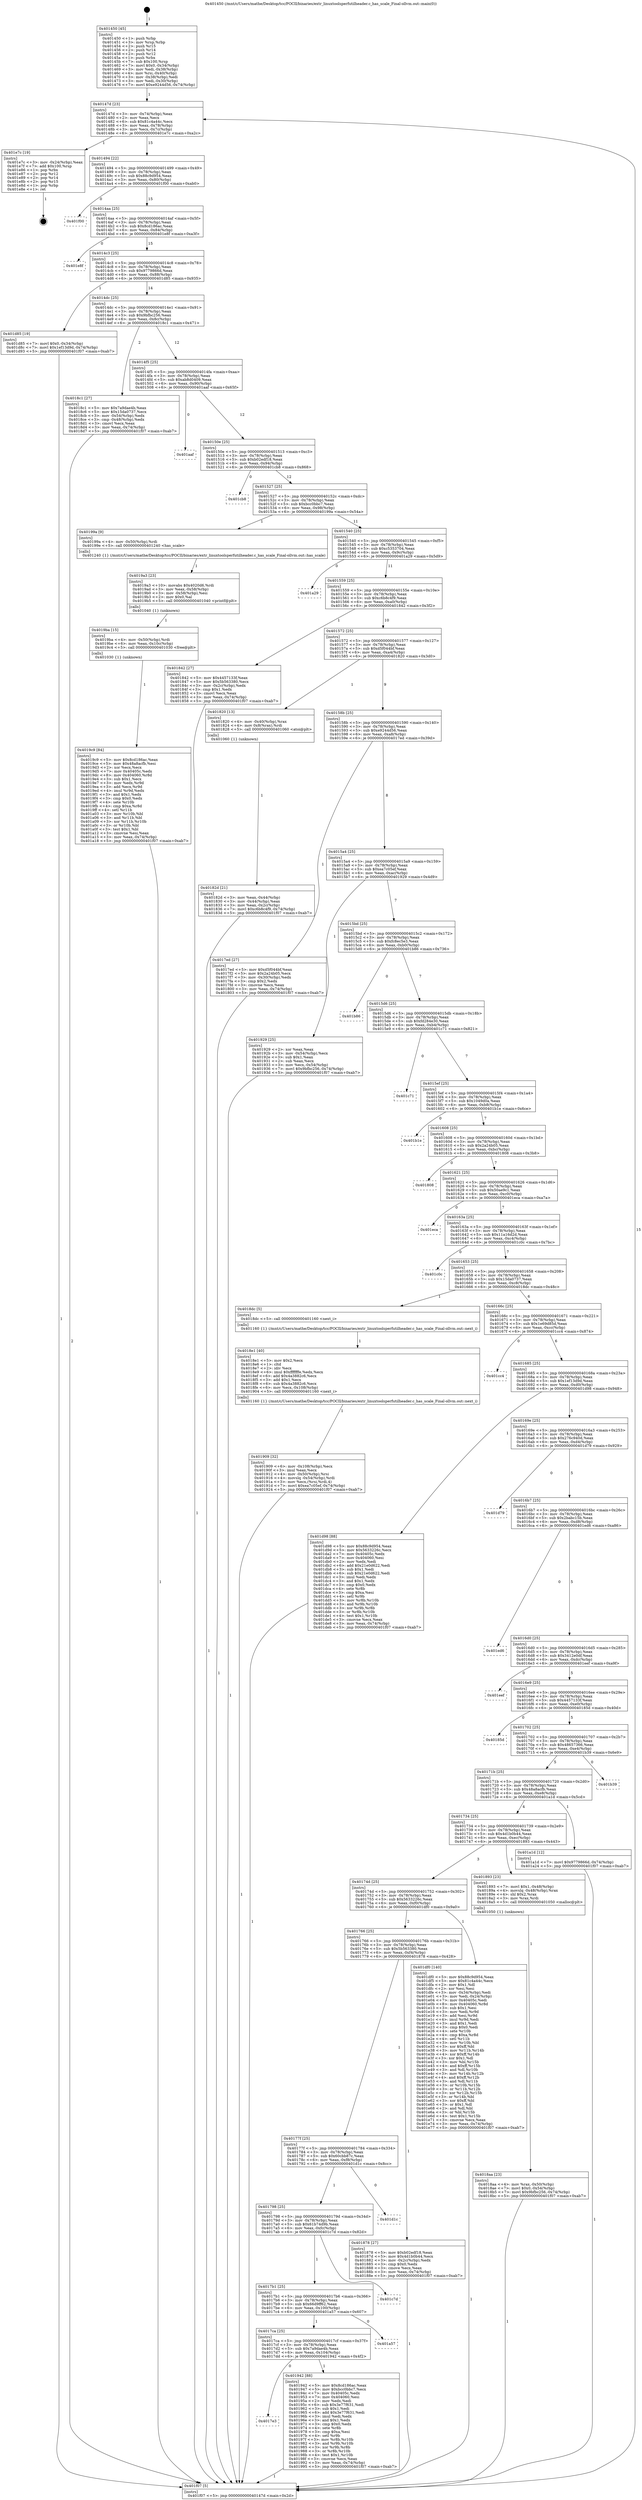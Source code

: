 digraph "0x401450" {
  label = "0x401450 (/mnt/c/Users/mathe/Desktop/tcc/POCII/binaries/extr_linuxtoolsperfutilheader.c_has_scale_Final-ollvm.out::main(0))"
  labelloc = "t"
  node[shape=record]

  Entry [label="",width=0.3,height=0.3,shape=circle,fillcolor=black,style=filled]
  "0x40147d" [label="{
     0x40147d [23]\l
     | [instrs]\l
     &nbsp;&nbsp;0x40147d \<+3\>: mov -0x74(%rbp),%eax\l
     &nbsp;&nbsp;0x401480 \<+2\>: mov %eax,%ecx\l
     &nbsp;&nbsp;0x401482 \<+6\>: sub $0x81c4a44c,%ecx\l
     &nbsp;&nbsp;0x401488 \<+3\>: mov %eax,-0x78(%rbp)\l
     &nbsp;&nbsp;0x40148b \<+3\>: mov %ecx,-0x7c(%rbp)\l
     &nbsp;&nbsp;0x40148e \<+6\>: je 0000000000401e7c \<main+0xa2c\>\l
  }"]
  "0x401e7c" [label="{
     0x401e7c [19]\l
     | [instrs]\l
     &nbsp;&nbsp;0x401e7c \<+3\>: mov -0x24(%rbp),%eax\l
     &nbsp;&nbsp;0x401e7f \<+7\>: add $0x100,%rsp\l
     &nbsp;&nbsp;0x401e86 \<+1\>: pop %rbx\l
     &nbsp;&nbsp;0x401e87 \<+2\>: pop %r12\l
     &nbsp;&nbsp;0x401e89 \<+2\>: pop %r14\l
     &nbsp;&nbsp;0x401e8b \<+2\>: pop %r15\l
     &nbsp;&nbsp;0x401e8d \<+1\>: pop %rbp\l
     &nbsp;&nbsp;0x401e8e \<+1\>: ret\l
  }"]
  "0x401494" [label="{
     0x401494 [22]\l
     | [instrs]\l
     &nbsp;&nbsp;0x401494 \<+5\>: jmp 0000000000401499 \<main+0x49\>\l
     &nbsp;&nbsp;0x401499 \<+3\>: mov -0x78(%rbp),%eax\l
     &nbsp;&nbsp;0x40149c \<+5\>: sub $0x88c9d954,%eax\l
     &nbsp;&nbsp;0x4014a1 \<+3\>: mov %eax,-0x80(%rbp)\l
     &nbsp;&nbsp;0x4014a4 \<+6\>: je 0000000000401f00 \<main+0xab0\>\l
  }"]
  Exit [label="",width=0.3,height=0.3,shape=circle,fillcolor=black,style=filled,peripheries=2]
  "0x401f00" [label="{
     0x401f00\l
  }", style=dashed]
  "0x4014aa" [label="{
     0x4014aa [25]\l
     | [instrs]\l
     &nbsp;&nbsp;0x4014aa \<+5\>: jmp 00000000004014af \<main+0x5f\>\l
     &nbsp;&nbsp;0x4014af \<+3\>: mov -0x78(%rbp),%eax\l
     &nbsp;&nbsp;0x4014b2 \<+5\>: sub $0x8cd186ac,%eax\l
     &nbsp;&nbsp;0x4014b7 \<+6\>: mov %eax,-0x84(%rbp)\l
     &nbsp;&nbsp;0x4014bd \<+6\>: je 0000000000401e8f \<main+0xa3f\>\l
  }"]
  "0x4019c9" [label="{
     0x4019c9 [84]\l
     | [instrs]\l
     &nbsp;&nbsp;0x4019c9 \<+5\>: mov $0x8cd186ac,%eax\l
     &nbsp;&nbsp;0x4019ce \<+5\>: mov $0x48a8acfb,%esi\l
     &nbsp;&nbsp;0x4019d3 \<+2\>: xor %ecx,%ecx\l
     &nbsp;&nbsp;0x4019d5 \<+7\>: mov 0x40405c,%edx\l
     &nbsp;&nbsp;0x4019dc \<+8\>: mov 0x404060,%r8d\l
     &nbsp;&nbsp;0x4019e4 \<+3\>: sub $0x1,%ecx\l
     &nbsp;&nbsp;0x4019e7 \<+3\>: mov %edx,%r9d\l
     &nbsp;&nbsp;0x4019ea \<+3\>: add %ecx,%r9d\l
     &nbsp;&nbsp;0x4019ed \<+4\>: imul %r9d,%edx\l
     &nbsp;&nbsp;0x4019f1 \<+3\>: and $0x1,%edx\l
     &nbsp;&nbsp;0x4019f4 \<+3\>: cmp $0x0,%edx\l
     &nbsp;&nbsp;0x4019f7 \<+4\>: sete %r10b\l
     &nbsp;&nbsp;0x4019fb \<+4\>: cmp $0xa,%r8d\l
     &nbsp;&nbsp;0x4019ff \<+4\>: setl %r11b\l
     &nbsp;&nbsp;0x401a03 \<+3\>: mov %r10b,%bl\l
     &nbsp;&nbsp;0x401a06 \<+3\>: and %r11b,%bl\l
     &nbsp;&nbsp;0x401a09 \<+3\>: xor %r11b,%r10b\l
     &nbsp;&nbsp;0x401a0c \<+3\>: or %r10b,%bl\l
     &nbsp;&nbsp;0x401a0f \<+3\>: test $0x1,%bl\l
     &nbsp;&nbsp;0x401a12 \<+3\>: cmovne %esi,%eax\l
     &nbsp;&nbsp;0x401a15 \<+3\>: mov %eax,-0x74(%rbp)\l
     &nbsp;&nbsp;0x401a18 \<+5\>: jmp 0000000000401f07 \<main+0xab7\>\l
  }"]
  "0x401e8f" [label="{
     0x401e8f\l
  }", style=dashed]
  "0x4014c3" [label="{
     0x4014c3 [25]\l
     | [instrs]\l
     &nbsp;&nbsp;0x4014c3 \<+5\>: jmp 00000000004014c8 \<main+0x78\>\l
     &nbsp;&nbsp;0x4014c8 \<+3\>: mov -0x78(%rbp),%eax\l
     &nbsp;&nbsp;0x4014cb \<+5\>: sub $0x9779866d,%eax\l
     &nbsp;&nbsp;0x4014d0 \<+6\>: mov %eax,-0x88(%rbp)\l
     &nbsp;&nbsp;0x4014d6 \<+6\>: je 0000000000401d85 \<main+0x935\>\l
  }"]
  "0x4019ba" [label="{
     0x4019ba [15]\l
     | [instrs]\l
     &nbsp;&nbsp;0x4019ba \<+4\>: mov -0x50(%rbp),%rdi\l
     &nbsp;&nbsp;0x4019be \<+6\>: mov %eax,-0x10c(%rbp)\l
     &nbsp;&nbsp;0x4019c4 \<+5\>: call 0000000000401030 \<free@plt\>\l
     | [calls]\l
     &nbsp;&nbsp;0x401030 \{1\} (unknown)\l
  }"]
  "0x401d85" [label="{
     0x401d85 [19]\l
     | [instrs]\l
     &nbsp;&nbsp;0x401d85 \<+7\>: movl $0x0,-0x34(%rbp)\l
     &nbsp;&nbsp;0x401d8c \<+7\>: movl $0x1ef13d9d,-0x74(%rbp)\l
     &nbsp;&nbsp;0x401d93 \<+5\>: jmp 0000000000401f07 \<main+0xab7\>\l
  }"]
  "0x4014dc" [label="{
     0x4014dc [25]\l
     | [instrs]\l
     &nbsp;&nbsp;0x4014dc \<+5\>: jmp 00000000004014e1 \<main+0x91\>\l
     &nbsp;&nbsp;0x4014e1 \<+3\>: mov -0x78(%rbp),%eax\l
     &nbsp;&nbsp;0x4014e4 \<+5\>: sub $0x9bfbc256,%eax\l
     &nbsp;&nbsp;0x4014e9 \<+6\>: mov %eax,-0x8c(%rbp)\l
     &nbsp;&nbsp;0x4014ef \<+6\>: je 00000000004018c1 \<main+0x471\>\l
  }"]
  "0x4019a3" [label="{
     0x4019a3 [23]\l
     | [instrs]\l
     &nbsp;&nbsp;0x4019a3 \<+10\>: movabs $0x4020d6,%rdi\l
     &nbsp;&nbsp;0x4019ad \<+3\>: mov %eax,-0x58(%rbp)\l
     &nbsp;&nbsp;0x4019b0 \<+3\>: mov -0x58(%rbp),%esi\l
     &nbsp;&nbsp;0x4019b3 \<+2\>: mov $0x0,%al\l
     &nbsp;&nbsp;0x4019b5 \<+5\>: call 0000000000401040 \<printf@plt\>\l
     | [calls]\l
     &nbsp;&nbsp;0x401040 \{1\} (unknown)\l
  }"]
  "0x4018c1" [label="{
     0x4018c1 [27]\l
     | [instrs]\l
     &nbsp;&nbsp;0x4018c1 \<+5\>: mov $0x7a9dae4b,%eax\l
     &nbsp;&nbsp;0x4018c6 \<+5\>: mov $0x15da0737,%ecx\l
     &nbsp;&nbsp;0x4018cb \<+3\>: mov -0x54(%rbp),%edx\l
     &nbsp;&nbsp;0x4018ce \<+3\>: cmp -0x48(%rbp),%edx\l
     &nbsp;&nbsp;0x4018d1 \<+3\>: cmovl %ecx,%eax\l
     &nbsp;&nbsp;0x4018d4 \<+3\>: mov %eax,-0x74(%rbp)\l
     &nbsp;&nbsp;0x4018d7 \<+5\>: jmp 0000000000401f07 \<main+0xab7\>\l
  }"]
  "0x4014f5" [label="{
     0x4014f5 [25]\l
     | [instrs]\l
     &nbsp;&nbsp;0x4014f5 \<+5\>: jmp 00000000004014fa \<main+0xaa\>\l
     &nbsp;&nbsp;0x4014fa \<+3\>: mov -0x78(%rbp),%eax\l
     &nbsp;&nbsp;0x4014fd \<+5\>: sub $0xab8d0409,%eax\l
     &nbsp;&nbsp;0x401502 \<+6\>: mov %eax,-0x90(%rbp)\l
     &nbsp;&nbsp;0x401508 \<+6\>: je 0000000000401aaf \<main+0x65f\>\l
  }"]
  "0x4017e3" [label="{
     0x4017e3\l
  }", style=dashed]
  "0x401aaf" [label="{
     0x401aaf\l
  }", style=dashed]
  "0x40150e" [label="{
     0x40150e [25]\l
     | [instrs]\l
     &nbsp;&nbsp;0x40150e \<+5\>: jmp 0000000000401513 \<main+0xc3\>\l
     &nbsp;&nbsp;0x401513 \<+3\>: mov -0x78(%rbp),%eax\l
     &nbsp;&nbsp;0x401516 \<+5\>: sub $0xb02edf18,%eax\l
     &nbsp;&nbsp;0x40151b \<+6\>: mov %eax,-0x94(%rbp)\l
     &nbsp;&nbsp;0x401521 \<+6\>: je 0000000000401cb8 \<main+0x868\>\l
  }"]
  "0x401942" [label="{
     0x401942 [88]\l
     | [instrs]\l
     &nbsp;&nbsp;0x401942 \<+5\>: mov $0x8cd186ac,%eax\l
     &nbsp;&nbsp;0x401947 \<+5\>: mov $0xbcc0bbc7,%ecx\l
     &nbsp;&nbsp;0x40194c \<+7\>: mov 0x40405c,%edx\l
     &nbsp;&nbsp;0x401953 \<+7\>: mov 0x404060,%esi\l
     &nbsp;&nbsp;0x40195a \<+2\>: mov %edx,%edi\l
     &nbsp;&nbsp;0x40195c \<+6\>: sub $0x3e77f631,%edi\l
     &nbsp;&nbsp;0x401962 \<+3\>: sub $0x1,%edi\l
     &nbsp;&nbsp;0x401965 \<+6\>: add $0x3e77f631,%edi\l
     &nbsp;&nbsp;0x40196b \<+3\>: imul %edi,%edx\l
     &nbsp;&nbsp;0x40196e \<+3\>: and $0x1,%edx\l
     &nbsp;&nbsp;0x401971 \<+3\>: cmp $0x0,%edx\l
     &nbsp;&nbsp;0x401974 \<+4\>: sete %r8b\l
     &nbsp;&nbsp;0x401978 \<+3\>: cmp $0xa,%esi\l
     &nbsp;&nbsp;0x40197b \<+4\>: setl %r9b\l
     &nbsp;&nbsp;0x40197f \<+3\>: mov %r8b,%r10b\l
     &nbsp;&nbsp;0x401982 \<+3\>: and %r9b,%r10b\l
     &nbsp;&nbsp;0x401985 \<+3\>: xor %r9b,%r8b\l
     &nbsp;&nbsp;0x401988 \<+3\>: or %r8b,%r10b\l
     &nbsp;&nbsp;0x40198b \<+4\>: test $0x1,%r10b\l
     &nbsp;&nbsp;0x40198f \<+3\>: cmovne %ecx,%eax\l
     &nbsp;&nbsp;0x401992 \<+3\>: mov %eax,-0x74(%rbp)\l
     &nbsp;&nbsp;0x401995 \<+5\>: jmp 0000000000401f07 \<main+0xab7\>\l
  }"]
  "0x401cb8" [label="{
     0x401cb8\l
  }", style=dashed]
  "0x401527" [label="{
     0x401527 [25]\l
     | [instrs]\l
     &nbsp;&nbsp;0x401527 \<+5\>: jmp 000000000040152c \<main+0xdc\>\l
     &nbsp;&nbsp;0x40152c \<+3\>: mov -0x78(%rbp),%eax\l
     &nbsp;&nbsp;0x40152f \<+5\>: sub $0xbcc0bbc7,%eax\l
     &nbsp;&nbsp;0x401534 \<+6\>: mov %eax,-0x98(%rbp)\l
     &nbsp;&nbsp;0x40153a \<+6\>: je 000000000040199a \<main+0x54a\>\l
  }"]
  "0x4017ca" [label="{
     0x4017ca [25]\l
     | [instrs]\l
     &nbsp;&nbsp;0x4017ca \<+5\>: jmp 00000000004017cf \<main+0x37f\>\l
     &nbsp;&nbsp;0x4017cf \<+3\>: mov -0x78(%rbp),%eax\l
     &nbsp;&nbsp;0x4017d2 \<+5\>: sub $0x7a9dae4b,%eax\l
     &nbsp;&nbsp;0x4017d7 \<+6\>: mov %eax,-0x104(%rbp)\l
     &nbsp;&nbsp;0x4017dd \<+6\>: je 0000000000401942 \<main+0x4f2\>\l
  }"]
  "0x40199a" [label="{
     0x40199a [9]\l
     | [instrs]\l
     &nbsp;&nbsp;0x40199a \<+4\>: mov -0x50(%rbp),%rdi\l
     &nbsp;&nbsp;0x40199e \<+5\>: call 0000000000401240 \<has_scale\>\l
     | [calls]\l
     &nbsp;&nbsp;0x401240 \{1\} (/mnt/c/Users/mathe/Desktop/tcc/POCII/binaries/extr_linuxtoolsperfutilheader.c_has_scale_Final-ollvm.out::has_scale)\l
  }"]
  "0x401540" [label="{
     0x401540 [25]\l
     | [instrs]\l
     &nbsp;&nbsp;0x401540 \<+5\>: jmp 0000000000401545 \<main+0xf5\>\l
     &nbsp;&nbsp;0x401545 \<+3\>: mov -0x78(%rbp),%eax\l
     &nbsp;&nbsp;0x401548 \<+5\>: sub $0xc5353704,%eax\l
     &nbsp;&nbsp;0x40154d \<+6\>: mov %eax,-0x9c(%rbp)\l
     &nbsp;&nbsp;0x401553 \<+6\>: je 0000000000401a29 \<main+0x5d9\>\l
  }"]
  "0x401a57" [label="{
     0x401a57\l
  }", style=dashed]
  "0x401a29" [label="{
     0x401a29\l
  }", style=dashed]
  "0x401559" [label="{
     0x401559 [25]\l
     | [instrs]\l
     &nbsp;&nbsp;0x401559 \<+5\>: jmp 000000000040155e \<main+0x10e\>\l
     &nbsp;&nbsp;0x40155e \<+3\>: mov -0x78(%rbp),%eax\l
     &nbsp;&nbsp;0x401561 \<+5\>: sub $0xc6b8c4f9,%eax\l
     &nbsp;&nbsp;0x401566 \<+6\>: mov %eax,-0xa0(%rbp)\l
     &nbsp;&nbsp;0x40156c \<+6\>: je 0000000000401842 \<main+0x3f2\>\l
  }"]
  "0x4017b1" [label="{
     0x4017b1 [25]\l
     | [instrs]\l
     &nbsp;&nbsp;0x4017b1 \<+5\>: jmp 00000000004017b6 \<main+0x366\>\l
     &nbsp;&nbsp;0x4017b6 \<+3\>: mov -0x78(%rbp),%eax\l
     &nbsp;&nbsp;0x4017b9 \<+5\>: sub $0x66d9ff62,%eax\l
     &nbsp;&nbsp;0x4017be \<+6\>: mov %eax,-0x100(%rbp)\l
     &nbsp;&nbsp;0x4017c4 \<+6\>: je 0000000000401a57 \<main+0x607\>\l
  }"]
  "0x401842" [label="{
     0x401842 [27]\l
     | [instrs]\l
     &nbsp;&nbsp;0x401842 \<+5\>: mov $0x4457133f,%eax\l
     &nbsp;&nbsp;0x401847 \<+5\>: mov $0x5b563380,%ecx\l
     &nbsp;&nbsp;0x40184c \<+3\>: mov -0x2c(%rbp),%edx\l
     &nbsp;&nbsp;0x40184f \<+3\>: cmp $0x1,%edx\l
     &nbsp;&nbsp;0x401852 \<+3\>: cmovl %ecx,%eax\l
     &nbsp;&nbsp;0x401855 \<+3\>: mov %eax,-0x74(%rbp)\l
     &nbsp;&nbsp;0x401858 \<+5\>: jmp 0000000000401f07 \<main+0xab7\>\l
  }"]
  "0x401572" [label="{
     0x401572 [25]\l
     | [instrs]\l
     &nbsp;&nbsp;0x401572 \<+5\>: jmp 0000000000401577 \<main+0x127\>\l
     &nbsp;&nbsp;0x401577 \<+3\>: mov -0x78(%rbp),%eax\l
     &nbsp;&nbsp;0x40157a \<+5\>: sub $0xd5f044bf,%eax\l
     &nbsp;&nbsp;0x40157f \<+6\>: mov %eax,-0xa4(%rbp)\l
     &nbsp;&nbsp;0x401585 \<+6\>: je 0000000000401820 \<main+0x3d0\>\l
  }"]
  "0x401c7d" [label="{
     0x401c7d\l
  }", style=dashed]
  "0x401820" [label="{
     0x401820 [13]\l
     | [instrs]\l
     &nbsp;&nbsp;0x401820 \<+4\>: mov -0x40(%rbp),%rax\l
     &nbsp;&nbsp;0x401824 \<+4\>: mov 0x8(%rax),%rdi\l
     &nbsp;&nbsp;0x401828 \<+5\>: call 0000000000401060 \<atoi@plt\>\l
     | [calls]\l
     &nbsp;&nbsp;0x401060 \{1\} (unknown)\l
  }"]
  "0x40158b" [label="{
     0x40158b [25]\l
     | [instrs]\l
     &nbsp;&nbsp;0x40158b \<+5\>: jmp 0000000000401590 \<main+0x140\>\l
     &nbsp;&nbsp;0x401590 \<+3\>: mov -0x78(%rbp),%eax\l
     &nbsp;&nbsp;0x401593 \<+5\>: sub $0xe9244d56,%eax\l
     &nbsp;&nbsp;0x401598 \<+6\>: mov %eax,-0xa8(%rbp)\l
     &nbsp;&nbsp;0x40159e \<+6\>: je 00000000004017ed \<main+0x39d\>\l
  }"]
  "0x401798" [label="{
     0x401798 [25]\l
     | [instrs]\l
     &nbsp;&nbsp;0x401798 \<+5\>: jmp 000000000040179d \<main+0x34d\>\l
     &nbsp;&nbsp;0x40179d \<+3\>: mov -0x78(%rbp),%eax\l
     &nbsp;&nbsp;0x4017a0 \<+5\>: sub $0x61b74d9b,%eax\l
     &nbsp;&nbsp;0x4017a5 \<+6\>: mov %eax,-0xfc(%rbp)\l
     &nbsp;&nbsp;0x4017ab \<+6\>: je 0000000000401c7d \<main+0x82d\>\l
  }"]
  "0x4017ed" [label="{
     0x4017ed [27]\l
     | [instrs]\l
     &nbsp;&nbsp;0x4017ed \<+5\>: mov $0xd5f044bf,%eax\l
     &nbsp;&nbsp;0x4017f2 \<+5\>: mov $0x2a24b05,%ecx\l
     &nbsp;&nbsp;0x4017f7 \<+3\>: mov -0x30(%rbp),%edx\l
     &nbsp;&nbsp;0x4017fa \<+3\>: cmp $0x2,%edx\l
     &nbsp;&nbsp;0x4017fd \<+3\>: cmovne %ecx,%eax\l
     &nbsp;&nbsp;0x401800 \<+3\>: mov %eax,-0x74(%rbp)\l
     &nbsp;&nbsp;0x401803 \<+5\>: jmp 0000000000401f07 \<main+0xab7\>\l
  }"]
  "0x4015a4" [label="{
     0x4015a4 [25]\l
     | [instrs]\l
     &nbsp;&nbsp;0x4015a4 \<+5\>: jmp 00000000004015a9 \<main+0x159\>\l
     &nbsp;&nbsp;0x4015a9 \<+3\>: mov -0x78(%rbp),%eax\l
     &nbsp;&nbsp;0x4015ac \<+5\>: sub $0xea7c05ef,%eax\l
     &nbsp;&nbsp;0x4015b1 \<+6\>: mov %eax,-0xac(%rbp)\l
     &nbsp;&nbsp;0x4015b7 \<+6\>: je 0000000000401929 \<main+0x4d9\>\l
  }"]
  "0x401f07" [label="{
     0x401f07 [5]\l
     | [instrs]\l
     &nbsp;&nbsp;0x401f07 \<+5\>: jmp 000000000040147d \<main+0x2d\>\l
  }"]
  "0x401450" [label="{
     0x401450 [45]\l
     | [instrs]\l
     &nbsp;&nbsp;0x401450 \<+1\>: push %rbp\l
     &nbsp;&nbsp;0x401451 \<+3\>: mov %rsp,%rbp\l
     &nbsp;&nbsp;0x401454 \<+2\>: push %r15\l
     &nbsp;&nbsp;0x401456 \<+2\>: push %r14\l
     &nbsp;&nbsp;0x401458 \<+2\>: push %r12\l
     &nbsp;&nbsp;0x40145a \<+1\>: push %rbx\l
     &nbsp;&nbsp;0x40145b \<+7\>: sub $0x100,%rsp\l
     &nbsp;&nbsp;0x401462 \<+7\>: movl $0x0,-0x34(%rbp)\l
     &nbsp;&nbsp;0x401469 \<+3\>: mov %edi,-0x38(%rbp)\l
     &nbsp;&nbsp;0x40146c \<+4\>: mov %rsi,-0x40(%rbp)\l
     &nbsp;&nbsp;0x401470 \<+3\>: mov -0x38(%rbp),%edi\l
     &nbsp;&nbsp;0x401473 \<+3\>: mov %edi,-0x30(%rbp)\l
     &nbsp;&nbsp;0x401476 \<+7\>: movl $0xe9244d56,-0x74(%rbp)\l
  }"]
  "0x40182d" [label="{
     0x40182d [21]\l
     | [instrs]\l
     &nbsp;&nbsp;0x40182d \<+3\>: mov %eax,-0x44(%rbp)\l
     &nbsp;&nbsp;0x401830 \<+3\>: mov -0x44(%rbp),%eax\l
     &nbsp;&nbsp;0x401833 \<+3\>: mov %eax,-0x2c(%rbp)\l
     &nbsp;&nbsp;0x401836 \<+7\>: movl $0xc6b8c4f9,-0x74(%rbp)\l
     &nbsp;&nbsp;0x40183d \<+5\>: jmp 0000000000401f07 \<main+0xab7\>\l
  }"]
  "0x401d1c" [label="{
     0x401d1c\l
  }", style=dashed]
  "0x401929" [label="{
     0x401929 [25]\l
     | [instrs]\l
     &nbsp;&nbsp;0x401929 \<+2\>: xor %eax,%eax\l
     &nbsp;&nbsp;0x40192b \<+3\>: mov -0x54(%rbp),%ecx\l
     &nbsp;&nbsp;0x40192e \<+3\>: sub $0x1,%eax\l
     &nbsp;&nbsp;0x401931 \<+2\>: sub %eax,%ecx\l
     &nbsp;&nbsp;0x401933 \<+3\>: mov %ecx,-0x54(%rbp)\l
     &nbsp;&nbsp;0x401936 \<+7\>: movl $0x9bfbc256,-0x74(%rbp)\l
     &nbsp;&nbsp;0x40193d \<+5\>: jmp 0000000000401f07 \<main+0xab7\>\l
  }"]
  "0x4015bd" [label="{
     0x4015bd [25]\l
     | [instrs]\l
     &nbsp;&nbsp;0x4015bd \<+5\>: jmp 00000000004015c2 \<main+0x172\>\l
     &nbsp;&nbsp;0x4015c2 \<+3\>: mov -0x78(%rbp),%eax\l
     &nbsp;&nbsp;0x4015c5 \<+5\>: sub $0xfc8ec5e3,%eax\l
     &nbsp;&nbsp;0x4015ca \<+6\>: mov %eax,-0xb0(%rbp)\l
     &nbsp;&nbsp;0x4015d0 \<+6\>: je 0000000000401b86 \<main+0x736\>\l
  }"]
  "0x401909" [label="{
     0x401909 [32]\l
     | [instrs]\l
     &nbsp;&nbsp;0x401909 \<+6\>: mov -0x108(%rbp),%ecx\l
     &nbsp;&nbsp;0x40190f \<+3\>: imul %eax,%ecx\l
     &nbsp;&nbsp;0x401912 \<+4\>: mov -0x50(%rbp),%rsi\l
     &nbsp;&nbsp;0x401916 \<+4\>: movslq -0x54(%rbp),%rdi\l
     &nbsp;&nbsp;0x40191a \<+3\>: mov %ecx,(%rsi,%rdi,4)\l
     &nbsp;&nbsp;0x40191d \<+7\>: movl $0xea7c05ef,-0x74(%rbp)\l
     &nbsp;&nbsp;0x401924 \<+5\>: jmp 0000000000401f07 \<main+0xab7\>\l
  }"]
  "0x401b86" [label="{
     0x401b86\l
  }", style=dashed]
  "0x4015d6" [label="{
     0x4015d6 [25]\l
     | [instrs]\l
     &nbsp;&nbsp;0x4015d6 \<+5\>: jmp 00000000004015db \<main+0x18b\>\l
     &nbsp;&nbsp;0x4015db \<+3\>: mov -0x78(%rbp),%eax\l
     &nbsp;&nbsp;0x4015de \<+5\>: sub $0xfd284e30,%eax\l
     &nbsp;&nbsp;0x4015e3 \<+6\>: mov %eax,-0xb4(%rbp)\l
     &nbsp;&nbsp;0x4015e9 \<+6\>: je 0000000000401c71 \<main+0x821\>\l
  }"]
  "0x4018e1" [label="{
     0x4018e1 [40]\l
     | [instrs]\l
     &nbsp;&nbsp;0x4018e1 \<+5\>: mov $0x2,%ecx\l
     &nbsp;&nbsp;0x4018e6 \<+1\>: cltd\l
     &nbsp;&nbsp;0x4018e7 \<+2\>: idiv %ecx\l
     &nbsp;&nbsp;0x4018e9 \<+6\>: imul $0xfffffffe,%edx,%ecx\l
     &nbsp;&nbsp;0x4018ef \<+6\>: add $0x4a3882c6,%ecx\l
     &nbsp;&nbsp;0x4018f5 \<+3\>: add $0x1,%ecx\l
     &nbsp;&nbsp;0x4018f8 \<+6\>: sub $0x4a3882c6,%ecx\l
     &nbsp;&nbsp;0x4018fe \<+6\>: mov %ecx,-0x108(%rbp)\l
     &nbsp;&nbsp;0x401904 \<+5\>: call 0000000000401160 \<next_i\>\l
     | [calls]\l
     &nbsp;&nbsp;0x401160 \{1\} (/mnt/c/Users/mathe/Desktop/tcc/POCII/binaries/extr_linuxtoolsperfutilheader.c_has_scale_Final-ollvm.out::next_i)\l
  }"]
  "0x401c71" [label="{
     0x401c71\l
  }", style=dashed]
  "0x4015ef" [label="{
     0x4015ef [25]\l
     | [instrs]\l
     &nbsp;&nbsp;0x4015ef \<+5\>: jmp 00000000004015f4 \<main+0x1a4\>\l
     &nbsp;&nbsp;0x4015f4 \<+3\>: mov -0x78(%rbp),%eax\l
     &nbsp;&nbsp;0x4015f7 \<+5\>: sub $0x1049d0a,%eax\l
     &nbsp;&nbsp;0x4015fc \<+6\>: mov %eax,-0xb8(%rbp)\l
     &nbsp;&nbsp;0x401602 \<+6\>: je 0000000000401b1e \<main+0x6ce\>\l
  }"]
  "0x4018aa" [label="{
     0x4018aa [23]\l
     | [instrs]\l
     &nbsp;&nbsp;0x4018aa \<+4\>: mov %rax,-0x50(%rbp)\l
     &nbsp;&nbsp;0x4018ae \<+7\>: movl $0x0,-0x54(%rbp)\l
     &nbsp;&nbsp;0x4018b5 \<+7\>: movl $0x9bfbc256,-0x74(%rbp)\l
     &nbsp;&nbsp;0x4018bc \<+5\>: jmp 0000000000401f07 \<main+0xab7\>\l
  }"]
  "0x401b1e" [label="{
     0x401b1e\l
  }", style=dashed]
  "0x401608" [label="{
     0x401608 [25]\l
     | [instrs]\l
     &nbsp;&nbsp;0x401608 \<+5\>: jmp 000000000040160d \<main+0x1bd\>\l
     &nbsp;&nbsp;0x40160d \<+3\>: mov -0x78(%rbp),%eax\l
     &nbsp;&nbsp;0x401610 \<+5\>: sub $0x2a24b05,%eax\l
     &nbsp;&nbsp;0x401615 \<+6\>: mov %eax,-0xbc(%rbp)\l
     &nbsp;&nbsp;0x40161b \<+6\>: je 0000000000401808 \<main+0x3b8\>\l
  }"]
  "0x40177f" [label="{
     0x40177f [25]\l
     | [instrs]\l
     &nbsp;&nbsp;0x40177f \<+5\>: jmp 0000000000401784 \<main+0x334\>\l
     &nbsp;&nbsp;0x401784 \<+3\>: mov -0x78(%rbp),%eax\l
     &nbsp;&nbsp;0x401787 \<+5\>: sub $0x60cbb87c,%eax\l
     &nbsp;&nbsp;0x40178c \<+6\>: mov %eax,-0xf8(%rbp)\l
     &nbsp;&nbsp;0x401792 \<+6\>: je 0000000000401d1c \<main+0x8cc\>\l
  }"]
  "0x401808" [label="{
     0x401808\l
  }", style=dashed]
  "0x401621" [label="{
     0x401621 [25]\l
     | [instrs]\l
     &nbsp;&nbsp;0x401621 \<+5\>: jmp 0000000000401626 \<main+0x1d6\>\l
     &nbsp;&nbsp;0x401626 \<+3\>: mov -0x78(%rbp),%eax\l
     &nbsp;&nbsp;0x401629 \<+5\>: sub $0x50ae9c1,%eax\l
     &nbsp;&nbsp;0x40162e \<+6\>: mov %eax,-0xc0(%rbp)\l
     &nbsp;&nbsp;0x401634 \<+6\>: je 0000000000401eca \<main+0xa7a\>\l
  }"]
  "0x401878" [label="{
     0x401878 [27]\l
     | [instrs]\l
     &nbsp;&nbsp;0x401878 \<+5\>: mov $0xb02edf18,%eax\l
     &nbsp;&nbsp;0x40187d \<+5\>: mov $0x4d1b0b44,%ecx\l
     &nbsp;&nbsp;0x401882 \<+3\>: mov -0x2c(%rbp),%edx\l
     &nbsp;&nbsp;0x401885 \<+3\>: cmp $0x0,%edx\l
     &nbsp;&nbsp;0x401888 \<+3\>: cmove %ecx,%eax\l
     &nbsp;&nbsp;0x40188b \<+3\>: mov %eax,-0x74(%rbp)\l
     &nbsp;&nbsp;0x40188e \<+5\>: jmp 0000000000401f07 \<main+0xab7\>\l
  }"]
  "0x401eca" [label="{
     0x401eca\l
  }", style=dashed]
  "0x40163a" [label="{
     0x40163a [25]\l
     | [instrs]\l
     &nbsp;&nbsp;0x40163a \<+5\>: jmp 000000000040163f \<main+0x1ef\>\l
     &nbsp;&nbsp;0x40163f \<+3\>: mov -0x78(%rbp),%eax\l
     &nbsp;&nbsp;0x401642 \<+5\>: sub $0x11a16d2d,%eax\l
     &nbsp;&nbsp;0x401647 \<+6\>: mov %eax,-0xc4(%rbp)\l
     &nbsp;&nbsp;0x40164d \<+6\>: je 0000000000401c0c \<main+0x7bc\>\l
  }"]
  "0x401766" [label="{
     0x401766 [25]\l
     | [instrs]\l
     &nbsp;&nbsp;0x401766 \<+5\>: jmp 000000000040176b \<main+0x31b\>\l
     &nbsp;&nbsp;0x40176b \<+3\>: mov -0x78(%rbp),%eax\l
     &nbsp;&nbsp;0x40176e \<+5\>: sub $0x5b563380,%eax\l
     &nbsp;&nbsp;0x401773 \<+6\>: mov %eax,-0xf4(%rbp)\l
     &nbsp;&nbsp;0x401779 \<+6\>: je 0000000000401878 \<main+0x428\>\l
  }"]
  "0x401c0c" [label="{
     0x401c0c\l
  }", style=dashed]
  "0x401653" [label="{
     0x401653 [25]\l
     | [instrs]\l
     &nbsp;&nbsp;0x401653 \<+5\>: jmp 0000000000401658 \<main+0x208\>\l
     &nbsp;&nbsp;0x401658 \<+3\>: mov -0x78(%rbp),%eax\l
     &nbsp;&nbsp;0x40165b \<+5\>: sub $0x15da0737,%eax\l
     &nbsp;&nbsp;0x401660 \<+6\>: mov %eax,-0xc8(%rbp)\l
     &nbsp;&nbsp;0x401666 \<+6\>: je 00000000004018dc \<main+0x48c\>\l
  }"]
  "0x401df0" [label="{
     0x401df0 [140]\l
     | [instrs]\l
     &nbsp;&nbsp;0x401df0 \<+5\>: mov $0x88c9d954,%eax\l
     &nbsp;&nbsp;0x401df5 \<+5\>: mov $0x81c4a44c,%ecx\l
     &nbsp;&nbsp;0x401dfa \<+2\>: mov $0x1,%dl\l
     &nbsp;&nbsp;0x401dfc \<+2\>: xor %esi,%esi\l
     &nbsp;&nbsp;0x401dfe \<+3\>: mov -0x34(%rbp),%edi\l
     &nbsp;&nbsp;0x401e01 \<+3\>: mov %edi,-0x24(%rbp)\l
     &nbsp;&nbsp;0x401e04 \<+7\>: mov 0x40405c,%edi\l
     &nbsp;&nbsp;0x401e0b \<+8\>: mov 0x404060,%r8d\l
     &nbsp;&nbsp;0x401e13 \<+3\>: sub $0x1,%esi\l
     &nbsp;&nbsp;0x401e16 \<+3\>: mov %edi,%r9d\l
     &nbsp;&nbsp;0x401e19 \<+3\>: add %esi,%r9d\l
     &nbsp;&nbsp;0x401e1c \<+4\>: imul %r9d,%edi\l
     &nbsp;&nbsp;0x401e20 \<+3\>: and $0x1,%edi\l
     &nbsp;&nbsp;0x401e23 \<+3\>: cmp $0x0,%edi\l
     &nbsp;&nbsp;0x401e26 \<+4\>: sete %r10b\l
     &nbsp;&nbsp;0x401e2a \<+4\>: cmp $0xa,%r8d\l
     &nbsp;&nbsp;0x401e2e \<+4\>: setl %r11b\l
     &nbsp;&nbsp;0x401e32 \<+3\>: mov %r10b,%bl\l
     &nbsp;&nbsp;0x401e35 \<+3\>: xor $0xff,%bl\l
     &nbsp;&nbsp;0x401e38 \<+3\>: mov %r11b,%r14b\l
     &nbsp;&nbsp;0x401e3b \<+4\>: xor $0xff,%r14b\l
     &nbsp;&nbsp;0x401e3f \<+3\>: xor $0x1,%dl\l
     &nbsp;&nbsp;0x401e42 \<+3\>: mov %bl,%r15b\l
     &nbsp;&nbsp;0x401e45 \<+4\>: and $0xff,%r15b\l
     &nbsp;&nbsp;0x401e49 \<+3\>: and %dl,%r10b\l
     &nbsp;&nbsp;0x401e4c \<+3\>: mov %r14b,%r12b\l
     &nbsp;&nbsp;0x401e4f \<+4\>: and $0xff,%r12b\l
     &nbsp;&nbsp;0x401e53 \<+3\>: and %dl,%r11b\l
     &nbsp;&nbsp;0x401e56 \<+3\>: or %r10b,%r15b\l
     &nbsp;&nbsp;0x401e59 \<+3\>: or %r11b,%r12b\l
     &nbsp;&nbsp;0x401e5c \<+3\>: xor %r12b,%r15b\l
     &nbsp;&nbsp;0x401e5f \<+3\>: or %r14b,%bl\l
     &nbsp;&nbsp;0x401e62 \<+3\>: xor $0xff,%bl\l
     &nbsp;&nbsp;0x401e65 \<+3\>: or $0x1,%dl\l
     &nbsp;&nbsp;0x401e68 \<+2\>: and %dl,%bl\l
     &nbsp;&nbsp;0x401e6a \<+3\>: or %bl,%r15b\l
     &nbsp;&nbsp;0x401e6d \<+4\>: test $0x1,%r15b\l
     &nbsp;&nbsp;0x401e71 \<+3\>: cmovne %ecx,%eax\l
     &nbsp;&nbsp;0x401e74 \<+3\>: mov %eax,-0x74(%rbp)\l
     &nbsp;&nbsp;0x401e77 \<+5\>: jmp 0000000000401f07 \<main+0xab7\>\l
  }"]
  "0x4018dc" [label="{
     0x4018dc [5]\l
     | [instrs]\l
     &nbsp;&nbsp;0x4018dc \<+5\>: call 0000000000401160 \<next_i\>\l
     | [calls]\l
     &nbsp;&nbsp;0x401160 \{1\} (/mnt/c/Users/mathe/Desktop/tcc/POCII/binaries/extr_linuxtoolsperfutilheader.c_has_scale_Final-ollvm.out::next_i)\l
  }"]
  "0x40166c" [label="{
     0x40166c [25]\l
     | [instrs]\l
     &nbsp;&nbsp;0x40166c \<+5\>: jmp 0000000000401671 \<main+0x221\>\l
     &nbsp;&nbsp;0x401671 \<+3\>: mov -0x78(%rbp),%eax\l
     &nbsp;&nbsp;0x401674 \<+5\>: sub $0x1e69d85d,%eax\l
     &nbsp;&nbsp;0x401679 \<+6\>: mov %eax,-0xcc(%rbp)\l
     &nbsp;&nbsp;0x40167f \<+6\>: je 0000000000401cc4 \<main+0x874\>\l
  }"]
  "0x40174d" [label="{
     0x40174d [25]\l
     | [instrs]\l
     &nbsp;&nbsp;0x40174d \<+5\>: jmp 0000000000401752 \<main+0x302\>\l
     &nbsp;&nbsp;0x401752 \<+3\>: mov -0x78(%rbp),%eax\l
     &nbsp;&nbsp;0x401755 \<+5\>: sub $0x5633226c,%eax\l
     &nbsp;&nbsp;0x40175a \<+6\>: mov %eax,-0xf0(%rbp)\l
     &nbsp;&nbsp;0x401760 \<+6\>: je 0000000000401df0 \<main+0x9a0\>\l
  }"]
  "0x401cc4" [label="{
     0x401cc4\l
  }", style=dashed]
  "0x401685" [label="{
     0x401685 [25]\l
     | [instrs]\l
     &nbsp;&nbsp;0x401685 \<+5\>: jmp 000000000040168a \<main+0x23a\>\l
     &nbsp;&nbsp;0x40168a \<+3\>: mov -0x78(%rbp),%eax\l
     &nbsp;&nbsp;0x40168d \<+5\>: sub $0x1ef13d9d,%eax\l
     &nbsp;&nbsp;0x401692 \<+6\>: mov %eax,-0xd0(%rbp)\l
     &nbsp;&nbsp;0x401698 \<+6\>: je 0000000000401d98 \<main+0x948\>\l
  }"]
  "0x401893" [label="{
     0x401893 [23]\l
     | [instrs]\l
     &nbsp;&nbsp;0x401893 \<+7\>: movl $0x1,-0x48(%rbp)\l
     &nbsp;&nbsp;0x40189a \<+4\>: movslq -0x48(%rbp),%rax\l
     &nbsp;&nbsp;0x40189e \<+4\>: shl $0x2,%rax\l
     &nbsp;&nbsp;0x4018a2 \<+3\>: mov %rax,%rdi\l
     &nbsp;&nbsp;0x4018a5 \<+5\>: call 0000000000401050 \<malloc@plt\>\l
     | [calls]\l
     &nbsp;&nbsp;0x401050 \{1\} (unknown)\l
  }"]
  "0x401d98" [label="{
     0x401d98 [88]\l
     | [instrs]\l
     &nbsp;&nbsp;0x401d98 \<+5\>: mov $0x88c9d954,%eax\l
     &nbsp;&nbsp;0x401d9d \<+5\>: mov $0x5633226c,%ecx\l
     &nbsp;&nbsp;0x401da2 \<+7\>: mov 0x40405c,%edx\l
     &nbsp;&nbsp;0x401da9 \<+7\>: mov 0x404060,%esi\l
     &nbsp;&nbsp;0x401db0 \<+2\>: mov %edx,%edi\l
     &nbsp;&nbsp;0x401db2 \<+6\>: add $0x21e0d622,%edi\l
     &nbsp;&nbsp;0x401db8 \<+3\>: sub $0x1,%edi\l
     &nbsp;&nbsp;0x401dbb \<+6\>: sub $0x21e0d622,%edi\l
     &nbsp;&nbsp;0x401dc1 \<+3\>: imul %edi,%edx\l
     &nbsp;&nbsp;0x401dc4 \<+3\>: and $0x1,%edx\l
     &nbsp;&nbsp;0x401dc7 \<+3\>: cmp $0x0,%edx\l
     &nbsp;&nbsp;0x401dca \<+4\>: sete %r8b\l
     &nbsp;&nbsp;0x401dce \<+3\>: cmp $0xa,%esi\l
     &nbsp;&nbsp;0x401dd1 \<+4\>: setl %r9b\l
     &nbsp;&nbsp;0x401dd5 \<+3\>: mov %r8b,%r10b\l
     &nbsp;&nbsp;0x401dd8 \<+3\>: and %r9b,%r10b\l
     &nbsp;&nbsp;0x401ddb \<+3\>: xor %r9b,%r8b\l
     &nbsp;&nbsp;0x401dde \<+3\>: or %r8b,%r10b\l
     &nbsp;&nbsp;0x401de1 \<+4\>: test $0x1,%r10b\l
     &nbsp;&nbsp;0x401de5 \<+3\>: cmovne %ecx,%eax\l
     &nbsp;&nbsp;0x401de8 \<+3\>: mov %eax,-0x74(%rbp)\l
     &nbsp;&nbsp;0x401deb \<+5\>: jmp 0000000000401f07 \<main+0xab7\>\l
  }"]
  "0x40169e" [label="{
     0x40169e [25]\l
     | [instrs]\l
     &nbsp;&nbsp;0x40169e \<+5\>: jmp 00000000004016a3 \<main+0x253\>\l
     &nbsp;&nbsp;0x4016a3 \<+3\>: mov -0x78(%rbp),%eax\l
     &nbsp;&nbsp;0x4016a6 \<+5\>: sub $0x276c940d,%eax\l
     &nbsp;&nbsp;0x4016ab \<+6\>: mov %eax,-0xd4(%rbp)\l
     &nbsp;&nbsp;0x4016b1 \<+6\>: je 0000000000401d79 \<main+0x929\>\l
  }"]
  "0x401734" [label="{
     0x401734 [25]\l
     | [instrs]\l
     &nbsp;&nbsp;0x401734 \<+5\>: jmp 0000000000401739 \<main+0x2e9\>\l
     &nbsp;&nbsp;0x401739 \<+3\>: mov -0x78(%rbp),%eax\l
     &nbsp;&nbsp;0x40173c \<+5\>: sub $0x4d1b0b44,%eax\l
     &nbsp;&nbsp;0x401741 \<+6\>: mov %eax,-0xec(%rbp)\l
     &nbsp;&nbsp;0x401747 \<+6\>: je 0000000000401893 \<main+0x443\>\l
  }"]
  "0x401d79" [label="{
     0x401d79\l
  }", style=dashed]
  "0x4016b7" [label="{
     0x4016b7 [25]\l
     | [instrs]\l
     &nbsp;&nbsp;0x4016b7 \<+5\>: jmp 00000000004016bc \<main+0x26c\>\l
     &nbsp;&nbsp;0x4016bc \<+3\>: mov -0x78(%rbp),%eax\l
     &nbsp;&nbsp;0x4016bf \<+5\>: sub $0x2babc15b,%eax\l
     &nbsp;&nbsp;0x4016c4 \<+6\>: mov %eax,-0xd8(%rbp)\l
     &nbsp;&nbsp;0x4016ca \<+6\>: je 0000000000401ed6 \<main+0xa86\>\l
  }"]
  "0x401a1d" [label="{
     0x401a1d [12]\l
     | [instrs]\l
     &nbsp;&nbsp;0x401a1d \<+7\>: movl $0x9779866d,-0x74(%rbp)\l
     &nbsp;&nbsp;0x401a24 \<+5\>: jmp 0000000000401f07 \<main+0xab7\>\l
  }"]
  "0x401ed6" [label="{
     0x401ed6\l
  }", style=dashed]
  "0x4016d0" [label="{
     0x4016d0 [25]\l
     | [instrs]\l
     &nbsp;&nbsp;0x4016d0 \<+5\>: jmp 00000000004016d5 \<main+0x285\>\l
     &nbsp;&nbsp;0x4016d5 \<+3\>: mov -0x78(%rbp),%eax\l
     &nbsp;&nbsp;0x4016d8 \<+5\>: sub $0x3412e0df,%eax\l
     &nbsp;&nbsp;0x4016dd \<+6\>: mov %eax,-0xdc(%rbp)\l
     &nbsp;&nbsp;0x4016e3 \<+6\>: je 0000000000401eef \<main+0xa9f\>\l
  }"]
  "0x40171b" [label="{
     0x40171b [25]\l
     | [instrs]\l
     &nbsp;&nbsp;0x40171b \<+5\>: jmp 0000000000401720 \<main+0x2d0\>\l
     &nbsp;&nbsp;0x401720 \<+3\>: mov -0x78(%rbp),%eax\l
     &nbsp;&nbsp;0x401723 \<+5\>: sub $0x48a8acfb,%eax\l
     &nbsp;&nbsp;0x401728 \<+6\>: mov %eax,-0xe8(%rbp)\l
     &nbsp;&nbsp;0x40172e \<+6\>: je 0000000000401a1d \<main+0x5cd\>\l
  }"]
  "0x401eef" [label="{
     0x401eef\l
  }", style=dashed]
  "0x4016e9" [label="{
     0x4016e9 [25]\l
     | [instrs]\l
     &nbsp;&nbsp;0x4016e9 \<+5\>: jmp 00000000004016ee \<main+0x29e\>\l
     &nbsp;&nbsp;0x4016ee \<+3\>: mov -0x78(%rbp),%eax\l
     &nbsp;&nbsp;0x4016f1 \<+5\>: sub $0x4457133f,%eax\l
     &nbsp;&nbsp;0x4016f6 \<+6\>: mov %eax,-0xe0(%rbp)\l
     &nbsp;&nbsp;0x4016fc \<+6\>: je 000000000040185d \<main+0x40d\>\l
  }"]
  "0x401b39" [label="{
     0x401b39\l
  }", style=dashed]
  "0x40185d" [label="{
     0x40185d\l
  }", style=dashed]
  "0x401702" [label="{
     0x401702 [25]\l
     | [instrs]\l
     &nbsp;&nbsp;0x401702 \<+5\>: jmp 0000000000401707 \<main+0x2b7\>\l
     &nbsp;&nbsp;0x401707 \<+3\>: mov -0x78(%rbp),%eax\l
     &nbsp;&nbsp;0x40170a \<+5\>: sub $0x48657366,%eax\l
     &nbsp;&nbsp;0x40170f \<+6\>: mov %eax,-0xe4(%rbp)\l
     &nbsp;&nbsp;0x401715 \<+6\>: je 0000000000401b39 \<main+0x6e9\>\l
  }"]
  Entry -> "0x401450" [label=" 1"]
  "0x40147d" -> "0x401e7c" [label=" 1"]
  "0x40147d" -> "0x401494" [label=" 15"]
  "0x401e7c" -> Exit [label=" 1"]
  "0x401494" -> "0x401f00" [label=" 0"]
  "0x401494" -> "0x4014aa" [label=" 15"]
  "0x401df0" -> "0x401f07" [label=" 1"]
  "0x4014aa" -> "0x401e8f" [label=" 0"]
  "0x4014aa" -> "0x4014c3" [label=" 15"]
  "0x401d98" -> "0x401f07" [label=" 1"]
  "0x4014c3" -> "0x401d85" [label=" 1"]
  "0x4014c3" -> "0x4014dc" [label=" 14"]
  "0x401d85" -> "0x401f07" [label=" 1"]
  "0x4014dc" -> "0x4018c1" [label=" 2"]
  "0x4014dc" -> "0x4014f5" [label=" 12"]
  "0x401a1d" -> "0x401f07" [label=" 1"]
  "0x4014f5" -> "0x401aaf" [label=" 0"]
  "0x4014f5" -> "0x40150e" [label=" 12"]
  "0x4019c9" -> "0x401f07" [label=" 1"]
  "0x40150e" -> "0x401cb8" [label=" 0"]
  "0x40150e" -> "0x401527" [label=" 12"]
  "0x4019ba" -> "0x4019c9" [label=" 1"]
  "0x401527" -> "0x40199a" [label=" 1"]
  "0x401527" -> "0x401540" [label=" 11"]
  "0x40199a" -> "0x4019a3" [label=" 1"]
  "0x401540" -> "0x401a29" [label=" 0"]
  "0x401540" -> "0x401559" [label=" 11"]
  "0x401942" -> "0x401f07" [label=" 1"]
  "0x401559" -> "0x401842" [label=" 1"]
  "0x401559" -> "0x401572" [label=" 10"]
  "0x4017ca" -> "0x401942" [label=" 1"]
  "0x401572" -> "0x401820" [label=" 1"]
  "0x401572" -> "0x40158b" [label=" 9"]
  "0x4019a3" -> "0x4019ba" [label=" 1"]
  "0x40158b" -> "0x4017ed" [label=" 1"]
  "0x40158b" -> "0x4015a4" [label=" 8"]
  "0x4017ed" -> "0x401f07" [label=" 1"]
  "0x401450" -> "0x40147d" [label=" 1"]
  "0x401f07" -> "0x40147d" [label=" 15"]
  "0x401820" -> "0x40182d" [label=" 1"]
  "0x40182d" -> "0x401f07" [label=" 1"]
  "0x401842" -> "0x401f07" [label=" 1"]
  "0x4017b1" -> "0x401a57" [label=" 0"]
  "0x4015a4" -> "0x401929" [label=" 1"]
  "0x4015a4" -> "0x4015bd" [label=" 7"]
  "0x4017ca" -> "0x4017e3" [label=" 0"]
  "0x4015bd" -> "0x401b86" [label=" 0"]
  "0x4015bd" -> "0x4015d6" [label=" 7"]
  "0x401798" -> "0x401c7d" [label=" 0"]
  "0x4015d6" -> "0x401c71" [label=" 0"]
  "0x4015d6" -> "0x4015ef" [label=" 7"]
  "0x4017b1" -> "0x4017ca" [label=" 1"]
  "0x4015ef" -> "0x401b1e" [label=" 0"]
  "0x4015ef" -> "0x401608" [label=" 7"]
  "0x40177f" -> "0x401798" [label=" 1"]
  "0x401608" -> "0x401808" [label=" 0"]
  "0x401608" -> "0x401621" [label=" 7"]
  "0x40177f" -> "0x401d1c" [label=" 0"]
  "0x401621" -> "0x401eca" [label=" 0"]
  "0x401621" -> "0x40163a" [label=" 7"]
  "0x401798" -> "0x4017b1" [label=" 1"]
  "0x40163a" -> "0x401c0c" [label=" 0"]
  "0x40163a" -> "0x401653" [label=" 7"]
  "0x401909" -> "0x401f07" [label=" 1"]
  "0x401653" -> "0x4018dc" [label=" 1"]
  "0x401653" -> "0x40166c" [label=" 6"]
  "0x4018e1" -> "0x401909" [label=" 1"]
  "0x40166c" -> "0x401cc4" [label=" 0"]
  "0x40166c" -> "0x401685" [label=" 6"]
  "0x4018c1" -> "0x401f07" [label=" 2"]
  "0x401685" -> "0x401d98" [label=" 1"]
  "0x401685" -> "0x40169e" [label=" 5"]
  "0x4018aa" -> "0x401f07" [label=" 1"]
  "0x40169e" -> "0x401d79" [label=" 0"]
  "0x40169e" -> "0x4016b7" [label=" 5"]
  "0x401878" -> "0x401f07" [label=" 1"]
  "0x4016b7" -> "0x401ed6" [label=" 0"]
  "0x4016b7" -> "0x4016d0" [label=" 5"]
  "0x401766" -> "0x40177f" [label=" 1"]
  "0x4016d0" -> "0x401eef" [label=" 0"]
  "0x4016d0" -> "0x4016e9" [label=" 5"]
  "0x401929" -> "0x401f07" [label=" 1"]
  "0x4016e9" -> "0x40185d" [label=" 0"]
  "0x4016e9" -> "0x401702" [label=" 5"]
  "0x40174d" -> "0x401766" [label=" 2"]
  "0x401702" -> "0x401b39" [label=" 0"]
  "0x401702" -> "0x40171b" [label=" 5"]
  "0x401766" -> "0x401878" [label=" 1"]
  "0x40171b" -> "0x401a1d" [label=" 1"]
  "0x40171b" -> "0x401734" [label=" 4"]
  "0x401893" -> "0x4018aa" [label=" 1"]
  "0x401734" -> "0x401893" [label=" 1"]
  "0x401734" -> "0x40174d" [label=" 3"]
  "0x4018dc" -> "0x4018e1" [label=" 1"]
  "0x40174d" -> "0x401df0" [label=" 1"]
}
